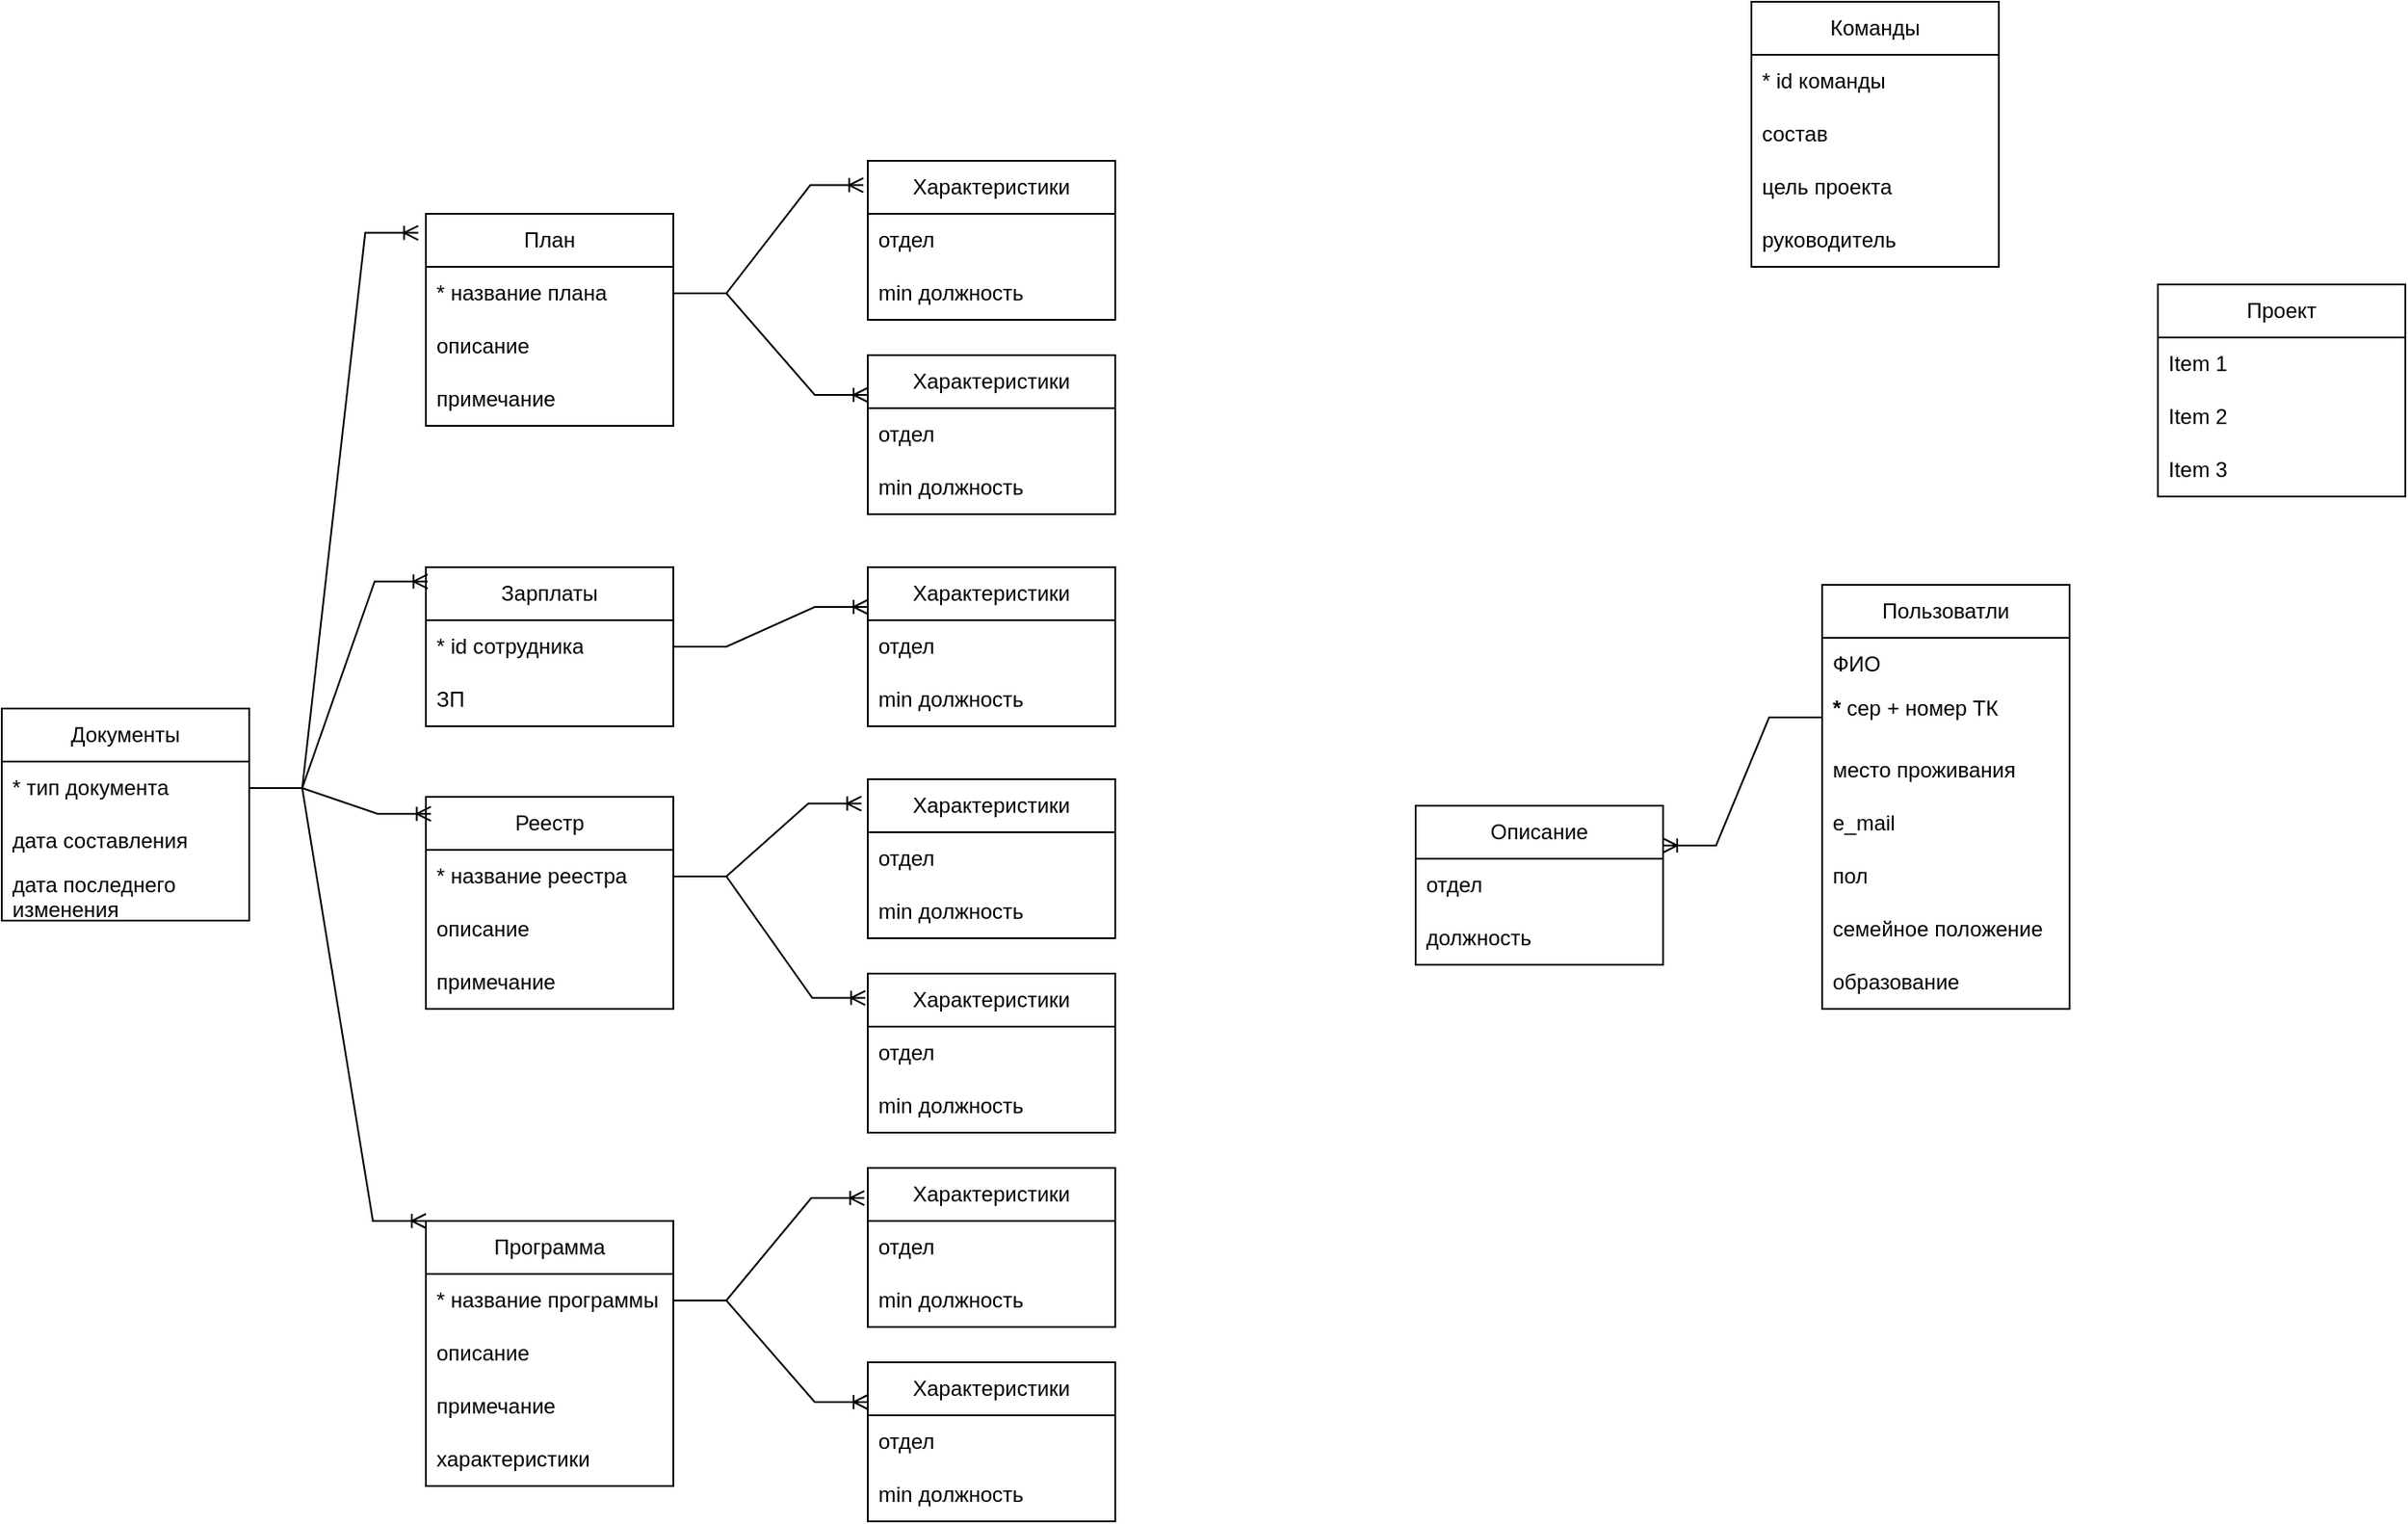 <mxfile version="24.0.4" type="github">
  <diagram name="Страница — 1" id="to5NBOzYxP-13TXYzuCX">
    <mxGraphModel dx="1639" dy="1328" grid="1" gridSize="10" guides="1" tooltips="1" connect="1" arrows="1" fold="1" page="0" pageScale="1" pageWidth="827" pageHeight="1169" math="0" shadow="0">
      <root>
        <mxCell id="0" />
        <mxCell id="1" parent="0" />
        <mxCell id="cxihf4IJWhmX-RgWb34z-16" value="Документы" style="swimlane;fontStyle=0;childLayout=stackLayout;horizontal=1;startSize=30;horizontalStack=0;resizeParent=1;resizeParentMax=0;resizeLast=0;collapsible=1;marginBottom=0;whiteSpace=wrap;html=1;" vertex="1" parent="1">
          <mxGeometry x="160" y="70" width="140" height="120" as="geometry" />
        </mxCell>
        <mxCell id="cxihf4IJWhmX-RgWb34z-17" value="* тип документа" style="text;strokeColor=none;fillColor=none;align=left;verticalAlign=middle;spacingLeft=4;spacingRight=4;overflow=hidden;points=[[0,0.5],[1,0.5]];portConstraint=eastwest;rotatable=0;whiteSpace=wrap;html=1;" vertex="1" parent="cxihf4IJWhmX-RgWb34z-16">
          <mxGeometry y="30" width="140" height="30" as="geometry" />
        </mxCell>
        <mxCell id="cxihf4IJWhmX-RgWb34z-18" value="дата составления&amp;nbsp;" style="text;strokeColor=none;fillColor=none;align=left;verticalAlign=middle;spacingLeft=4;spacingRight=4;overflow=hidden;points=[[0,0.5],[1,0.5]];portConstraint=eastwest;rotatable=0;whiteSpace=wrap;html=1;" vertex="1" parent="cxihf4IJWhmX-RgWb34z-16">
          <mxGeometry y="60" width="140" height="30" as="geometry" />
        </mxCell>
        <mxCell id="cxihf4IJWhmX-RgWb34z-19" value="дата последнего изменения" style="text;strokeColor=none;fillColor=none;align=left;verticalAlign=middle;spacingLeft=4;spacingRight=4;overflow=hidden;points=[[0,0.5],[1,0.5]];portConstraint=eastwest;rotatable=0;whiteSpace=wrap;html=1;" vertex="1" parent="cxihf4IJWhmX-RgWb34z-16">
          <mxGeometry y="90" width="140" height="30" as="geometry" />
        </mxCell>
        <mxCell id="cxihf4IJWhmX-RgWb34z-25" value="План" style="swimlane;fontStyle=0;childLayout=stackLayout;horizontal=1;startSize=30;horizontalStack=0;resizeParent=1;resizeParentMax=0;resizeLast=0;collapsible=1;marginBottom=0;whiteSpace=wrap;html=1;" vertex="1" parent="1">
          <mxGeometry x="400" y="-210" width="140" height="120" as="geometry" />
        </mxCell>
        <mxCell id="cxihf4IJWhmX-RgWb34z-26" value="* название плана&amp;nbsp;" style="text;strokeColor=none;fillColor=none;align=left;verticalAlign=middle;spacingLeft=4;spacingRight=4;overflow=hidden;points=[[0,0.5],[1,0.5]];portConstraint=eastwest;rotatable=0;whiteSpace=wrap;html=1;" vertex="1" parent="cxihf4IJWhmX-RgWb34z-25">
          <mxGeometry y="30" width="140" height="30" as="geometry" />
        </mxCell>
        <mxCell id="cxihf4IJWhmX-RgWb34z-27" value="описание" style="text;strokeColor=none;fillColor=none;align=left;verticalAlign=middle;spacingLeft=4;spacingRight=4;overflow=hidden;points=[[0,0.5],[1,0.5]];portConstraint=eastwest;rotatable=0;whiteSpace=wrap;html=1;" vertex="1" parent="cxihf4IJWhmX-RgWb34z-25">
          <mxGeometry y="60" width="140" height="30" as="geometry" />
        </mxCell>
        <mxCell id="cxihf4IJWhmX-RgWb34z-28" value="примечание" style="text;strokeColor=none;fillColor=none;align=left;verticalAlign=middle;spacingLeft=4;spacingRight=4;overflow=hidden;points=[[0,0.5],[1,0.5]];portConstraint=eastwest;rotatable=0;whiteSpace=wrap;html=1;" vertex="1" parent="cxihf4IJWhmX-RgWb34z-25">
          <mxGeometry y="90" width="140" height="30" as="geometry" />
        </mxCell>
        <mxCell id="cxihf4IJWhmX-RgWb34z-34" value="Зарплаты" style="swimlane;fontStyle=0;childLayout=stackLayout;horizontal=1;startSize=30;horizontalStack=0;resizeParent=1;resizeParentMax=0;resizeLast=0;collapsible=1;marginBottom=0;whiteSpace=wrap;html=1;" vertex="1" parent="1">
          <mxGeometry x="400" y="-10" width="140" height="90" as="geometry" />
        </mxCell>
        <mxCell id="cxihf4IJWhmX-RgWb34z-35" value="* id сотрудника" style="text;strokeColor=none;fillColor=none;align=left;verticalAlign=middle;spacingLeft=4;spacingRight=4;overflow=hidden;points=[[0,0.5],[1,0.5]];portConstraint=eastwest;rotatable=0;whiteSpace=wrap;html=1;" vertex="1" parent="cxihf4IJWhmX-RgWb34z-34">
          <mxGeometry y="30" width="140" height="30" as="geometry" />
        </mxCell>
        <mxCell id="cxihf4IJWhmX-RgWb34z-36" value="ЗП" style="text;strokeColor=none;fillColor=none;align=left;verticalAlign=middle;spacingLeft=4;spacingRight=4;overflow=hidden;points=[[0,0.5],[1,0.5]];portConstraint=eastwest;rotatable=0;whiteSpace=wrap;html=1;" vertex="1" parent="cxihf4IJWhmX-RgWb34z-34">
          <mxGeometry y="60" width="140" height="30" as="geometry" />
        </mxCell>
        <mxCell id="cxihf4IJWhmX-RgWb34z-38" value="Реестр" style="swimlane;fontStyle=0;childLayout=stackLayout;horizontal=1;startSize=30;horizontalStack=0;resizeParent=1;resizeParentMax=0;resizeLast=0;collapsible=1;marginBottom=0;whiteSpace=wrap;html=1;" vertex="1" parent="1">
          <mxGeometry x="400" y="120" width="140" height="120" as="geometry" />
        </mxCell>
        <mxCell id="cxihf4IJWhmX-RgWb34z-39" value="* название реестра" style="text;strokeColor=none;fillColor=none;align=left;verticalAlign=middle;spacingLeft=4;spacingRight=4;overflow=hidden;points=[[0,0.5],[1,0.5]];portConstraint=eastwest;rotatable=0;whiteSpace=wrap;html=1;" vertex="1" parent="cxihf4IJWhmX-RgWb34z-38">
          <mxGeometry y="30" width="140" height="30" as="geometry" />
        </mxCell>
        <mxCell id="cxihf4IJWhmX-RgWb34z-40" value="описание" style="text;strokeColor=none;fillColor=none;align=left;verticalAlign=middle;spacingLeft=4;spacingRight=4;overflow=hidden;points=[[0,0.5],[1,0.5]];portConstraint=eastwest;rotatable=0;whiteSpace=wrap;html=1;" vertex="1" parent="cxihf4IJWhmX-RgWb34z-38">
          <mxGeometry y="60" width="140" height="30" as="geometry" />
        </mxCell>
        <mxCell id="cxihf4IJWhmX-RgWb34z-41" value="примечание" style="text;strokeColor=none;fillColor=none;align=left;verticalAlign=middle;spacingLeft=4;spacingRight=4;overflow=hidden;points=[[0,0.5],[1,0.5]];portConstraint=eastwest;rotatable=0;whiteSpace=wrap;html=1;" vertex="1" parent="cxihf4IJWhmX-RgWb34z-38">
          <mxGeometry y="90" width="140" height="30" as="geometry" />
        </mxCell>
        <mxCell id="cxihf4IJWhmX-RgWb34z-42" value="Программа" style="swimlane;fontStyle=0;childLayout=stackLayout;horizontal=1;startSize=30;horizontalStack=0;resizeParent=1;resizeParentMax=0;resizeLast=0;collapsible=1;marginBottom=0;whiteSpace=wrap;html=1;" vertex="1" parent="1">
          <mxGeometry x="400" y="360" width="140" height="150" as="geometry" />
        </mxCell>
        <mxCell id="cxihf4IJWhmX-RgWb34z-43" value="* название программы" style="text;strokeColor=none;fillColor=none;align=left;verticalAlign=middle;spacingLeft=4;spacingRight=4;overflow=hidden;points=[[0,0.5],[1,0.5]];portConstraint=eastwest;rotatable=0;whiteSpace=wrap;html=1;" vertex="1" parent="cxihf4IJWhmX-RgWb34z-42">
          <mxGeometry y="30" width="140" height="30" as="geometry" />
        </mxCell>
        <mxCell id="cxihf4IJWhmX-RgWb34z-44" value="описание" style="text;strokeColor=none;fillColor=none;align=left;verticalAlign=middle;spacingLeft=4;spacingRight=4;overflow=hidden;points=[[0,0.5],[1,0.5]];portConstraint=eastwest;rotatable=0;whiteSpace=wrap;html=1;" vertex="1" parent="cxihf4IJWhmX-RgWb34z-42">
          <mxGeometry y="60" width="140" height="30" as="geometry" />
        </mxCell>
        <mxCell id="cxihf4IJWhmX-RgWb34z-45" value="примечание" style="text;strokeColor=none;fillColor=none;align=left;verticalAlign=middle;spacingLeft=4;spacingRight=4;overflow=hidden;points=[[0,0.5],[1,0.5]];portConstraint=eastwest;rotatable=0;whiteSpace=wrap;html=1;" vertex="1" parent="cxihf4IJWhmX-RgWb34z-42">
          <mxGeometry y="90" width="140" height="30" as="geometry" />
        </mxCell>
        <mxCell id="cxihf4IJWhmX-RgWb34z-72" value="характеристики" style="text;strokeColor=none;fillColor=none;align=left;verticalAlign=middle;spacingLeft=4;spacingRight=4;overflow=hidden;points=[[0,0.5],[1,0.5]];portConstraint=eastwest;rotatable=0;whiteSpace=wrap;html=1;" vertex="1" parent="cxihf4IJWhmX-RgWb34z-42">
          <mxGeometry y="120" width="140" height="30" as="geometry" />
        </mxCell>
        <mxCell id="cxihf4IJWhmX-RgWb34z-59" value="" style="edgeStyle=entityRelationEdgeStyle;fontSize=12;html=1;endArrow=ERoneToMany;rounded=0;entryX=-0.031;entryY=0.09;entryDx=0;entryDy=0;entryPerimeter=0;exitX=1;exitY=0.5;exitDx=0;exitDy=0;" edge="1" parent="1" source="cxihf4IJWhmX-RgWb34z-17" target="cxihf4IJWhmX-RgWb34z-25">
          <mxGeometry width="100" height="100" relative="1" as="geometry">
            <mxPoint x="250" y="220" as="sourcePoint" />
            <mxPoint x="350" y="120" as="targetPoint" />
          </mxGeometry>
        </mxCell>
        <mxCell id="cxihf4IJWhmX-RgWb34z-68" value="" style="edgeStyle=entityRelationEdgeStyle;fontSize=12;html=1;endArrow=ERoneToMany;rounded=0;entryX=0.02;entryY=0.08;entryDx=0;entryDy=0;entryPerimeter=0;exitX=1;exitY=0.5;exitDx=0;exitDy=0;" edge="1" parent="1" source="cxihf4IJWhmX-RgWb34z-17" target="cxihf4IJWhmX-RgWb34z-38">
          <mxGeometry width="100" height="100" relative="1" as="geometry">
            <mxPoint x="250" y="220" as="sourcePoint" />
            <mxPoint x="350" y="120" as="targetPoint" />
          </mxGeometry>
        </mxCell>
        <mxCell id="cxihf4IJWhmX-RgWb34z-69" value="" style="edgeStyle=entityRelationEdgeStyle;fontSize=12;html=1;endArrow=ERoneToMany;rounded=0;entryX=0;entryY=0;entryDx=0;entryDy=0;exitX=1;exitY=0.5;exitDx=0;exitDy=0;" edge="1" parent="1" source="cxihf4IJWhmX-RgWb34z-17" target="cxihf4IJWhmX-RgWb34z-42">
          <mxGeometry width="100" height="100" relative="1" as="geometry">
            <mxPoint x="250" y="220" as="sourcePoint" />
            <mxPoint x="350" y="120" as="targetPoint" />
          </mxGeometry>
        </mxCell>
        <mxCell id="cxihf4IJWhmX-RgWb34z-71" value="" style="edgeStyle=entityRelationEdgeStyle;fontSize=12;html=1;endArrow=ERoneToMany;rounded=0;entryX=0.007;entryY=0.09;entryDx=0;entryDy=0;entryPerimeter=0;" edge="1" parent="1" source="cxihf4IJWhmX-RgWb34z-17" target="cxihf4IJWhmX-RgWb34z-34">
          <mxGeometry width="100" height="100" relative="1" as="geometry">
            <mxPoint x="520" y="220" as="sourcePoint" />
            <mxPoint x="620" y="120" as="targetPoint" />
          </mxGeometry>
        </mxCell>
        <mxCell id="cxihf4IJWhmX-RgWb34z-74" value="Характеристики" style="swimlane;fontStyle=0;childLayout=stackLayout;horizontal=1;startSize=30;horizontalStack=0;resizeParent=1;resizeParentMax=0;resizeLast=0;collapsible=1;marginBottom=0;whiteSpace=wrap;html=1;" vertex="1" parent="1">
          <mxGeometry x="650" y="440" width="140" height="90" as="geometry" />
        </mxCell>
        <mxCell id="cxihf4IJWhmX-RgWb34z-75" value="отдел&amp;nbsp;" style="text;strokeColor=none;fillColor=none;align=left;verticalAlign=middle;spacingLeft=4;spacingRight=4;overflow=hidden;points=[[0,0.5],[1,0.5]];portConstraint=eastwest;rotatable=0;whiteSpace=wrap;html=1;" vertex="1" parent="cxihf4IJWhmX-RgWb34z-74">
          <mxGeometry y="30" width="140" height="30" as="geometry" />
        </mxCell>
        <mxCell id="cxihf4IJWhmX-RgWb34z-76" value="min должность&amp;nbsp;" style="text;strokeColor=none;fillColor=none;align=left;verticalAlign=middle;spacingLeft=4;spacingRight=4;overflow=hidden;points=[[0,0.5],[1,0.5]];portConstraint=eastwest;rotatable=0;whiteSpace=wrap;html=1;" vertex="1" parent="cxihf4IJWhmX-RgWb34z-74">
          <mxGeometry y="60" width="140" height="30" as="geometry" />
        </mxCell>
        <mxCell id="cxihf4IJWhmX-RgWb34z-78" value="Характеристики" style="swimlane;fontStyle=0;childLayout=stackLayout;horizontal=1;startSize=30;horizontalStack=0;resizeParent=1;resizeParentMax=0;resizeLast=0;collapsible=1;marginBottom=0;whiteSpace=wrap;html=1;" vertex="1" parent="1">
          <mxGeometry x="650" y="330" width="140" height="90" as="geometry" />
        </mxCell>
        <mxCell id="cxihf4IJWhmX-RgWb34z-79" value="отдел&amp;nbsp;" style="text;strokeColor=none;fillColor=none;align=left;verticalAlign=middle;spacingLeft=4;spacingRight=4;overflow=hidden;points=[[0,0.5],[1,0.5]];portConstraint=eastwest;rotatable=0;whiteSpace=wrap;html=1;" vertex="1" parent="cxihf4IJWhmX-RgWb34z-78">
          <mxGeometry y="30" width="140" height="30" as="geometry" />
        </mxCell>
        <mxCell id="cxihf4IJWhmX-RgWb34z-80" value="min должность&amp;nbsp;" style="text;strokeColor=none;fillColor=none;align=left;verticalAlign=middle;spacingLeft=4;spacingRight=4;overflow=hidden;points=[[0,0.5],[1,0.5]];portConstraint=eastwest;rotatable=0;whiteSpace=wrap;html=1;" vertex="1" parent="cxihf4IJWhmX-RgWb34z-78">
          <mxGeometry y="60" width="140" height="30" as="geometry" />
        </mxCell>
        <mxCell id="cxihf4IJWhmX-RgWb34z-84" value="" style="edgeStyle=entityRelationEdgeStyle;fontSize=12;html=1;endArrow=ERoneToMany;rounded=0;entryX=-0.014;entryY=0.189;entryDx=0;entryDy=0;entryPerimeter=0;" edge="1" parent="1" source="cxihf4IJWhmX-RgWb34z-43" target="cxihf4IJWhmX-RgWb34z-78">
          <mxGeometry width="100" height="100" relative="1" as="geometry">
            <mxPoint x="420" y="350" as="sourcePoint" />
            <mxPoint x="520" y="250" as="targetPoint" />
            <Array as="points">
              <mxPoint x="500" y="500" />
              <mxPoint x="510" y="479" />
            </Array>
          </mxGeometry>
        </mxCell>
        <mxCell id="cxihf4IJWhmX-RgWb34z-86" value="Характеристики" style="swimlane;fontStyle=0;childLayout=stackLayout;horizontal=1;startSize=30;horizontalStack=0;resizeParent=1;resizeParentMax=0;resizeLast=0;collapsible=1;marginBottom=0;whiteSpace=wrap;html=1;" vertex="1" parent="1">
          <mxGeometry x="650" y="-130" width="140" height="90" as="geometry" />
        </mxCell>
        <mxCell id="cxihf4IJWhmX-RgWb34z-87" value="отдел&amp;nbsp;" style="text;strokeColor=none;fillColor=none;align=left;verticalAlign=middle;spacingLeft=4;spacingRight=4;overflow=hidden;points=[[0,0.5],[1,0.5]];portConstraint=eastwest;rotatable=0;whiteSpace=wrap;html=1;" vertex="1" parent="cxihf4IJWhmX-RgWb34z-86">
          <mxGeometry y="30" width="140" height="30" as="geometry" />
        </mxCell>
        <mxCell id="cxihf4IJWhmX-RgWb34z-88" value="min должность&amp;nbsp;" style="text;strokeColor=none;fillColor=none;align=left;verticalAlign=middle;spacingLeft=4;spacingRight=4;overflow=hidden;points=[[0,0.5],[1,0.5]];portConstraint=eastwest;rotatable=0;whiteSpace=wrap;html=1;" vertex="1" parent="cxihf4IJWhmX-RgWb34z-86">
          <mxGeometry y="60" width="140" height="30" as="geometry" />
        </mxCell>
        <mxCell id="cxihf4IJWhmX-RgWb34z-89" value="Характеристики" style="swimlane;fontStyle=0;childLayout=stackLayout;horizontal=1;startSize=30;horizontalStack=0;resizeParent=1;resizeParentMax=0;resizeLast=0;collapsible=1;marginBottom=0;whiteSpace=wrap;html=1;" vertex="1" parent="1">
          <mxGeometry x="650" y="-240" width="140" height="90" as="geometry" />
        </mxCell>
        <mxCell id="cxihf4IJWhmX-RgWb34z-90" value="отдел&amp;nbsp;" style="text;strokeColor=none;fillColor=none;align=left;verticalAlign=middle;spacingLeft=4;spacingRight=4;overflow=hidden;points=[[0,0.5],[1,0.5]];portConstraint=eastwest;rotatable=0;whiteSpace=wrap;html=1;" vertex="1" parent="cxihf4IJWhmX-RgWb34z-89">
          <mxGeometry y="30" width="140" height="30" as="geometry" />
        </mxCell>
        <mxCell id="cxihf4IJWhmX-RgWb34z-91" value="min должность&amp;nbsp;" style="text;strokeColor=none;fillColor=none;align=left;verticalAlign=middle;spacingLeft=4;spacingRight=4;overflow=hidden;points=[[0,0.5],[1,0.5]];portConstraint=eastwest;rotatable=0;whiteSpace=wrap;html=1;" vertex="1" parent="cxihf4IJWhmX-RgWb34z-89">
          <mxGeometry y="60" width="140" height="30" as="geometry" />
        </mxCell>
        <mxCell id="cxihf4IJWhmX-RgWb34z-92" value="" style="edgeStyle=entityRelationEdgeStyle;fontSize=12;html=1;endArrow=ERoneToMany;rounded=0;exitX=1;exitY=0.5;exitDx=0;exitDy=0;entryX=-0.018;entryY=0.153;entryDx=0;entryDy=0;entryPerimeter=0;" edge="1" parent="1" source="cxihf4IJWhmX-RgWb34z-26" target="cxihf4IJWhmX-RgWb34z-89">
          <mxGeometry width="100" height="100" relative="1" as="geometry">
            <mxPoint x="440" y="20" as="sourcePoint" />
            <mxPoint x="540" y="-80" as="targetPoint" />
          </mxGeometry>
        </mxCell>
        <mxCell id="cxihf4IJWhmX-RgWb34z-93" value="" style="edgeStyle=entityRelationEdgeStyle;fontSize=12;html=1;endArrow=ERoneToMany;rounded=0;entryX=0;entryY=0.25;entryDx=0;entryDy=0;exitX=1;exitY=0.5;exitDx=0;exitDy=0;" edge="1" parent="1" source="cxihf4IJWhmX-RgWb34z-26" target="cxihf4IJWhmX-RgWb34z-86">
          <mxGeometry width="100" height="100" relative="1" as="geometry">
            <mxPoint x="440" y="20" as="sourcePoint" />
            <mxPoint x="540" y="-80" as="targetPoint" />
          </mxGeometry>
        </mxCell>
        <mxCell id="cxihf4IJWhmX-RgWb34z-98" value="Характеристики" style="swimlane;fontStyle=0;childLayout=stackLayout;horizontal=1;startSize=30;horizontalStack=0;resizeParent=1;resizeParentMax=0;resizeLast=0;collapsible=1;marginBottom=0;whiteSpace=wrap;html=1;" vertex="1" parent="1">
          <mxGeometry x="650" y="-10" width="140" height="90" as="geometry" />
        </mxCell>
        <mxCell id="cxihf4IJWhmX-RgWb34z-99" value="отдел&amp;nbsp;" style="text;strokeColor=none;fillColor=none;align=left;verticalAlign=middle;spacingLeft=4;spacingRight=4;overflow=hidden;points=[[0,0.5],[1,0.5]];portConstraint=eastwest;rotatable=0;whiteSpace=wrap;html=1;" vertex="1" parent="cxihf4IJWhmX-RgWb34z-98">
          <mxGeometry y="30" width="140" height="30" as="geometry" />
        </mxCell>
        <mxCell id="cxihf4IJWhmX-RgWb34z-100" value="min должность&amp;nbsp;" style="text;strokeColor=none;fillColor=none;align=left;verticalAlign=middle;spacingLeft=4;spacingRight=4;overflow=hidden;points=[[0,0.5],[1,0.5]];portConstraint=eastwest;rotatable=0;whiteSpace=wrap;html=1;" vertex="1" parent="cxihf4IJWhmX-RgWb34z-98">
          <mxGeometry y="60" width="140" height="30" as="geometry" />
        </mxCell>
        <mxCell id="cxihf4IJWhmX-RgWb34z-104" value="" style="edgeStyle=entityRelationEdgeStyle;fontSize=12;html=1;endArrow=ERoneToMany;rounded=0;exitX=1;exitY=0.5;exitDx=0;exitDy=0;entryX=0;entryY=0.25;entryDx=0;entryDy=0;" edge="1" parent="1" source="cxihf4IJWhmX-RgWb34z-35" target="cxihf4IJWhmX-RgWb34z-98">
          <mxGeometry width="100" height="100" relative="1" as="geometry">
            <mxPoint x="440" y="140" as="sourcePoint" />
            <mxPoint x="540" y="40" as="targetPoint" />
          </mxGeometry>
        </mxCell>
        <mxCell id="cxihf4IJWhmX-RgWb34z-105" value="Характеристики" style="swimlane;fontStyle=0;childLayout=stackLayout;horizontal=1;startSize=30;horizontalStack=0;resizeParent=1;resizeParentMax=0;resizeLast=0;collapsible=1;marginBottom=0;whiteSpace=wrap;html=1;" vertex="1" parent="1">
          <mxGeometry x="650" y="110" width="140" height="90" as="geometry" />
        </mxCell>
        <mxCell id="cxihf4IJWhmX-RgWb34z-106" value="отдел&amp;nbsp;" style="text;strokeColor=none;fillColor=none;align=left;verticalAlign=middle;spacingLeft=4;spacingRight=4;overflow=hidden;points=[[0,0.5],[1,0.5]];portConstraint=eastwest;rotatable=0;whiteSpace=wrap;html=1;" vertex="1" parent="cxihf4IJWhmX-RgWb34z-105">
          <mxGeometry y="30" width="140" height="30" as="geometry" />
        </mxCell>
        <mxCell id="cxihf4IJWhmX-RgWb34z-107" value="min должность&amp;nbsp;" style="text;strokeColor=none;fillColor=none;align=left;verticalAlign=middle;spacingLeft=4;spacingRight=4;overflow=hidden;points=[[0,0.5],[1,0.5]];portConstraint=eastwest;rotatable=0;whiteSpace=wrap;html=1;" vertex="1" parent="cxihf4IJWhmX-RgWb34z-105">
          <mxGeometry y="60" width="140" height="30" as="geometry" />
        </mxCell>
        <mxCell id="cxihf4IJWhmX-RgWb34z-108" value="Характеристики" style="swimlane;fontStyle=0;childLayout=stackLayout;horizontal=1;startSize=30;horizontalStack=0;resizeParent=1;resizeParentMax=0;resizeLast=0;collapsible=1;marginBottom=0;whiteSpace=wrap;html=1;" vertex="1" parent="1">
          <mxGeometry x="650" y="220" width="140" height="90" as="geometry" />
        </mxCell>
        <mxCell id="cxihf4IJWhmX-RgWb34z-109" value="отдел&amp;nbsp;" style="text;strokeColor=none;fillColor=none;align=left;verticalAlign=middle;spacingLeft=4;spacingRight=4;overflow=hidden;points=[[0,0.5],[1,0.5]];portConstraint=eastwest;rotatable=0;whiteSpace=wrap;html=1;" vertex="1" parent="cxihf4IJWhmX-RgWb34z-108">
          <mxGeometry y="30" width="140" height="30" as="geometry" />
        </mxCell>
        <mxCell id="cxihf4IJWhmX-RgWb34z-110" value="min должность&amp;nbsp;" style="text;strokeColor=none;fillColor=none;align=left;verticalAlign=middle;spacingLeft=4;spacingRight=4;overflow=hidden;points=[[0,0.5],[1,0.5]];portConstraint=eastwest;rotatable=0;whiteSpace=wrap;html=1;" vertex="1" parent="cxihf4IJWhmX-RgWb34z-108">
          <mxGeometry y="60" width="140" height="30" as="geometry" />
        </mxCell>
        <mxCell id="cxihf4IJWhmX-RgWb34z-111" value="" style="edgeStyle=entityRelationEdgeStyle;fontSize=12;html=1;endArrow=ERoneToMany;rounded=0;exitX=1;exitY=0.5;exitDx=0;exitDy=0;entryX=-0.026;entryY=0.153;entryDx=0;entryDy=0;entryPerimeter=0;" edge="1" parent="1" source="cxihf4IJWhmX-RgWb34z-39" target="cxihf4IJWhmX-RgWb34z-105">
          <mxGeometry width="100" height="100" relative="1" as="geometry">
            <mxPoint x="440" y="140" as="sourcePoint" />
            <mxPoint x="540" y="40" as="targetPoint" />
          </mxGeometry>
        </mxCell>
        <mxCell id="cxihf4IJWhmX-RgWb34z-112" value="" style="edgeStyle=entityRelationEdgeStyle;fontSize=12;html=1;endArrow=ERoneToMany;rounded=0;entryX=-0.01;entryY=0.153;entryDx=0;entryDy=0;entryPerimeter=0;exitX=1;exitY=0.5;exitDx=0;exitDy=0;" edge="1" parent="1" source="cxihf4IJWhmX-RgWb34z-39" target="cxihf4IJWhmX-RgWb34z-108">
          <mxGeometry width="100" height="100" relative="1" as="geometry">
            <mxPoint x="440" y="140" as="sourcePoint" />
            <mxPoint x="540" y="40" as="targetPoint" />
          </mxGeometry>
        </mxCell>
        <mxCell id="cxihf4IJWhmX-RgWb34z-118" value="Пользоватли" style="swimlane;fontStyle=0;childLayout=stackLayout;horizontal=1;startSize=30;horizontalStack=0;resizeParent=1;resizeParentMax=0;resizeLast=0;collapsible=1;marginBottom=0;whiteSpace=wrap;html=1;" vertex="1" parent="1">
          <mxGeometry x="1190" width="140" height="240" as="geometry" />
        </mxCell>
        <mxCell id="cxihf4IJWhmX-RgWb34z-119" value="ФИО" style="text;strokeColor=none;fillColor=none;align=left;verticalAlign=middle;spacingLeft=4;spacingRight=4;overflow=hidden;points=[[0,0.5],[1,0.5]];portConstraint=eastwest;rotatable=0;whiteSpace=wrap;html=1;" vertex="1" parent="cxihf4IJWhmX-RgWb34z-118">
          <mxGeometry y="30" width="140" height="30" as="geometry" />
        </mxCell>
        <mxCell id="cxihf4IJWhmX-RgWb34z-120" value="&lt;b&gt;*&lt;/b&gt; сер + номер ТК&amp;nbsp; &amp;nbsp; &amp;nbsp; &amp;nbsp; &amp;nbsp; &amp;nbsp; &amp;nbsp;" style="text;strokeColor=none;fillColor=none;align=left;verticalAlign=middle;spacingLeft=4;spacingRight=4;overflow=hidden;points=[[0,0.5],[1,0.5]];portConstraint=eastwest;rotatable=0;whiteSpace=wrap;html=1;" vertex="1" parent="cxihf4IJWhmX-RgWb34z-118">
          <mxGeometry y="60" width="140" height="30" as="geometry" />
        </mxCell>
        <mxCell id="cxihf4IJWhmX-RgWb34z-121" value="место проживания" style="text;strokeColor=none;fillColor=none;align=left;verticalAlign=middle;spacingLeft=4;spacingRight=4;overflow=hidden;points=[[0,0.5],[1,0.5]];portConstraint=eastwest;rotatable=0;whiteSpace=wrap;html=1;" vertex="1" parent="cxihf4IJWhmX-RgWb34z-118">
          <mxGeometry y="90" width="140" height="30" as="geometry" />
        </mxCell>
        <mxCell id="cxihf4IJWhmX-RgWb34z-122" value="e_mail" style="text;strokeColor=none;fillColor=none;align=left;verticalAlign=middle;spacingLeft=4;spacingRight=4;overflow=hidden;points=[[0,0.5],[1,0.5]];portConstraint=eastwest;rotatable=0;whiteSpace=wrap;html=1;" vertex="1" parent="cxihf4IJWhmX-RgWb34z-118">
          <mxGeometry y="120" width="140" height="30" as="geometry" />
        </mxCell>
        <mxCell id="cxihf4IJWhmX-RgWb34z-123" value="пол" style="text;strokeColor=none;fillColor=none;align=left;verticalAlign=middle;spacingLeft=4;spacingRight=4;overflow=hidden;points=[[0,0.5],[1,0.5]];portConstraint=eastwest;rotatable=0;whiteSpace=wrap;html=1;" vertex="1" parent="cxihf4IJWhmX-RgWb34z-118">
          <mxGeometry y="150" width="140" height="30" as="geometry" />
        </mxCell>
        <mxCell id="cxihf4IJWhmX-RgWb34z-124" value="семейное положение" style="text;strokeColor=none;fillColor=none;align=left;verticalAlign=middle;spacingLeft=4;spacingRight=4;overflow=hidden;points=[[0,0.5],[1,0.5]];portConstraint=eastwest;rotatable=0;whiteSpace=wrap;html=1;" vertex="1" parent="cxihf4IJWhmX-RgWb34z-118">
          <mxGeometry y="180" width="140" height="30" as="geometry" />
        </mxCell>
        <mxCell id="cxihf4IJWhmX-RgWb34z-125" value="образование" style="text;strokeColor=none;fillColor=none;align=left;verticalAlign=middle;spacingLeft=4;spacingRight=4;overflow=hidden;points=[[0,0.5],[1,0.5]];portConstraint=eastwest;rotatable=0;whiteSpace=wrap;html=1;" vertex="1" parent="cxihf4IJWhmX-RgWb34z-118">
          <mxGeometry y="210" width="140" height="30" as="geometry" />
        </mxCell>
        <mxCell id="cxihf4IJWhmX-RgWb34z-126" value="Описание" style="swimlane;fontStyle=0;childLayout=stackLayout;horizontal=1;startSize=30;horizontalStack=0;resizeParent=1;resizeParentMax=0;resizeLast=0;collapsible=1;marginBottom=0;whiteSpace=wrap;html=1;" vertex="1" parent="1">
          <mxGeometry x="960" y="125" width="140" height="90" as="geometry" />
        </mxCell>
        <mxCell id="cxihf4IJWhmX-RgWb34z-127" value="отдел" style="text;strokeColor=none;fillColor=none;align=left;verticalAlign=middle;spacingLeft=4;spacingRight=4;overflow=hidden;points=[[0,0.5],[1,0.5]];portConstraint=eastwest;rotatable=0;whiteSpace=wrap;html=1;" vertex="1" parent="cxihf4IJWhmX-RgWb34z-126">
          <mxGeometry y="30" width="140" height="30" as="geometry" />
        </mxCell>
        <mxCell id="cxihf4IJWhmX-RgWb34z-128" value="должнос&lt;span style=&quot;background-color: initial;&quot;&gt;ть&lt;/span&gt;" style="text;strokeColor=none;fillColor=none;align=left;verticalAlign=middle;spacingLeft=4;spacingRight=4;overflow=hidden;points=[[0,0.5],[1,0.5]];portConstraint=eastwest;rotatable=0;whiteSpace=wrap;html=1;" vertex="1" parent="cxihf4IJWhmX-RgWb34z-126">
          <mxGeometry y="60" width="140" height="30" as="geometry" />
        </mxCell>
        <mxCell id="cxihf4IJWhmX-RgWb34z-129" value="" style="edgeStyle=entityRelationEdgeStyle;fontSize=12;html=1;endArrow=ERoneToMany;rounded=0;exitX=0;exitY=0.5;exitDx=0;exitDy=0;entryX=1;entryY=0.25;entryDx=0;entryDy=0;" edge="1" source="cxihf4IJWhmX-RgWb34z-120" target="cxihf4IJWhmX-RgWb34z-126" parent="1">
          <mxGeometry width="100" height="100" relative="1" as="geometry">
            <mxPoint x="1770" y="200" as="sourcePoint" />
            <mxPoint x="1870" y="100" as="targetPoint" />
          </mxGeometry>
        </mxCell>
        <mxCell id="cxihf4IJWhmX-RgWb34z-143" value="" style="edgeStyle=entityRelationEdgeStyle;fontSize=12;html=1;endArrow=ERoneToMany;rounded=0;exitX=1;exitY=0.5;exitDx=0;exitDy=0;entryX=0;entryY=0.25;entryDx=0;entryDy=0;" edge="1" parent="1" source="cxihf4IJWhmX-RgWb34z-43" target="cxihf4IJWhmX-RgWb34z-74">
          <mxGeometry width="100" height="100" relative="1" as="geometry">
            <mxPoint x="760" y="210" as="sourcePoint" />
            <mxPoint x="860" y="110" as="targetPoint" />
          </mxGeometry>
        </mxCell>
        <mxCell id="cxihf4IJWhmX-RgWb34z-145" value="Команды" style="swimlane;fontStyle=0;childLayout=stackLayout;horizontal=1;startSize=30;horizontalStack=0;resizeParent=1;resizeParentMax=0;resizeLast=0;collapsible=1;marginBottom=0;whiteSpace=wrap;html=1;" vertex="1" parent="1">
          <mxGeometry x="1150" y="-330" width="140" height="150" as="geometry" />
        </mxCell>
        <mxCell id="cxihf4IJWhmX-RgWb34z-146" value="* id команды" style="text;strokeColor=none;fillColor=none;align=left;verticalAlign=middle;spacingLeft=4;spacingRight=4;overflow=hidden;points=[[0,0.5],[1,0.5]];portConstraint=eastwest;rotatable=0;whiteSpace=wrap;html=1;" vertex="1" parent="cxihf4IJWhmX-RgWb34z-145">
          <mxGeometry y="30" width="140" height="30" as="geometry" />
        </mxCell>
        <mxCell id="cxihf4IJWhmX-RgWb34z-147" value="состав" style="text;strokeColor=none;fillColor=none;align=left;verticalAlign=middle;spacingLeft=4;spacingRight=4;overflow=hidden;points=[[0,0.5],[1,0.5]];portConstraint=eastwest;rotatable=0;whiteSpace=wrap;html=1;" vertex="1" parent="cxihf4IJWhmX-RgWb34z-145">
          <mxGeometry y="60" width="140" height="30" as="geometry" />
        </mxCell>
        <mxCell id="cxihf4IJWhmX-RgWb34z-148" value="цель проекта&amp;nbsp;" style="text;strokeColor=none;fillColor=none;align=left;verticalAlign=middle;spacingLeft=4;spacingRight=4;overflow=hidden;points=[[0,0.5],[1,0.5]];portConstraint=eastwest;rotatable=0;whiteSpace=wrap;html=1;" vertex="1" parent="cxihf4IJWhmX-RgWb34z-145">
          <mxGeometry y="90" width="140" height="30" as="geometry" />
        </mxCell>
        <mxCell id="cxihf4IJWhmX-RgWb34z-166" value="руководитель&amp;nbsp;" style="text;strokeColor=none;fillColor=none;align=left;verticalAlign=middle;spacingLeft=4;spacingRight=4;overflow=hidden;points=[[0,0.5],[1,0.5]];portConstraint=eastwest;rotatable=0;whiteSpace=wrap;html=1;" vertex="1" parent="cxihf4IJWhmX-RgWb34z-145">
          <mxGeometry y="120" width="140" height="30" as="geometry" />
        </mxCell>
        <mxCell id="cxihf4IJWhmX-RgWb34z-162" value="Проект" style="swimlane;fontStyle=0;childLayout=stackLayout;horizontal=1;startSize=30;horizontalStack=0;resizeParent=1;resizeParentMax=0;resizeLast=0;collapsible=1;marginBottom=0;whiteSpace=wrap;html=1;" vertex="1" parent="1">
          <mxGeometry x="1380" y="-170" width="140" height="120" as="geometry" />
        </mxCell>
        <mxCell id="cxihf4IJWhmX-RgWb34z-163" value="Item 1" style="text;strokeColor=none;fillColor=none;align=left;verticalAlign=middle;spacingLeft=4;spacingRight=4;overflow=hidden;points=[[0,0.5],[1,0.5]];portConstraint=eastwest;rotatable=0;whiteSpace=wrap;html=1;" vertex="1" parent="cxihf4IJWhmX-RgWb34z-162">
          <mxGeometry y="30" width="140" height="30" as="geometry" />
        </mxCell>
        <mxCell id="cxihf4IJWhmX-RgWb34z-164" value="Item 2" style="text;strokeColor=none;fillColor=none;align=left;verticalAlign=middle;spacingLeft=4;spacingRight=4;overflow=hidden;points=[[0,0.5],[1,0.5]];portConstraint=eastwest;rotatable=0;whiteSpace=wrap;html=1;" vertex="1" parent="cxihf4IJWhmX-RgWb34z-162">
          <mxGeometry y="60" width="140" height="30" as="geometry" />
        </mxCell>
        <mxCell id="cxihf4IJWhmX-RgWb34z-165" value="Item 3" style="text;strokeColor=none;fillColor=none;align=left;verticalAlign=middle;spacingLeft=4;spacingRight=4;overflow=hidden;points=[[0,0.5],[1,0.5]];portConstraint=eastwest;rotatable=0;whiteSpace=wrap;html=1;" vertex="1" parent="cxihf4IJWhmX-RgWb34z-162">
          <mxGeometry y="90" width="140" height="30" as="geometry" />
        </mxCell>
      </root>
    </mxGraphModel>
  </diagram>
</mxfile>
